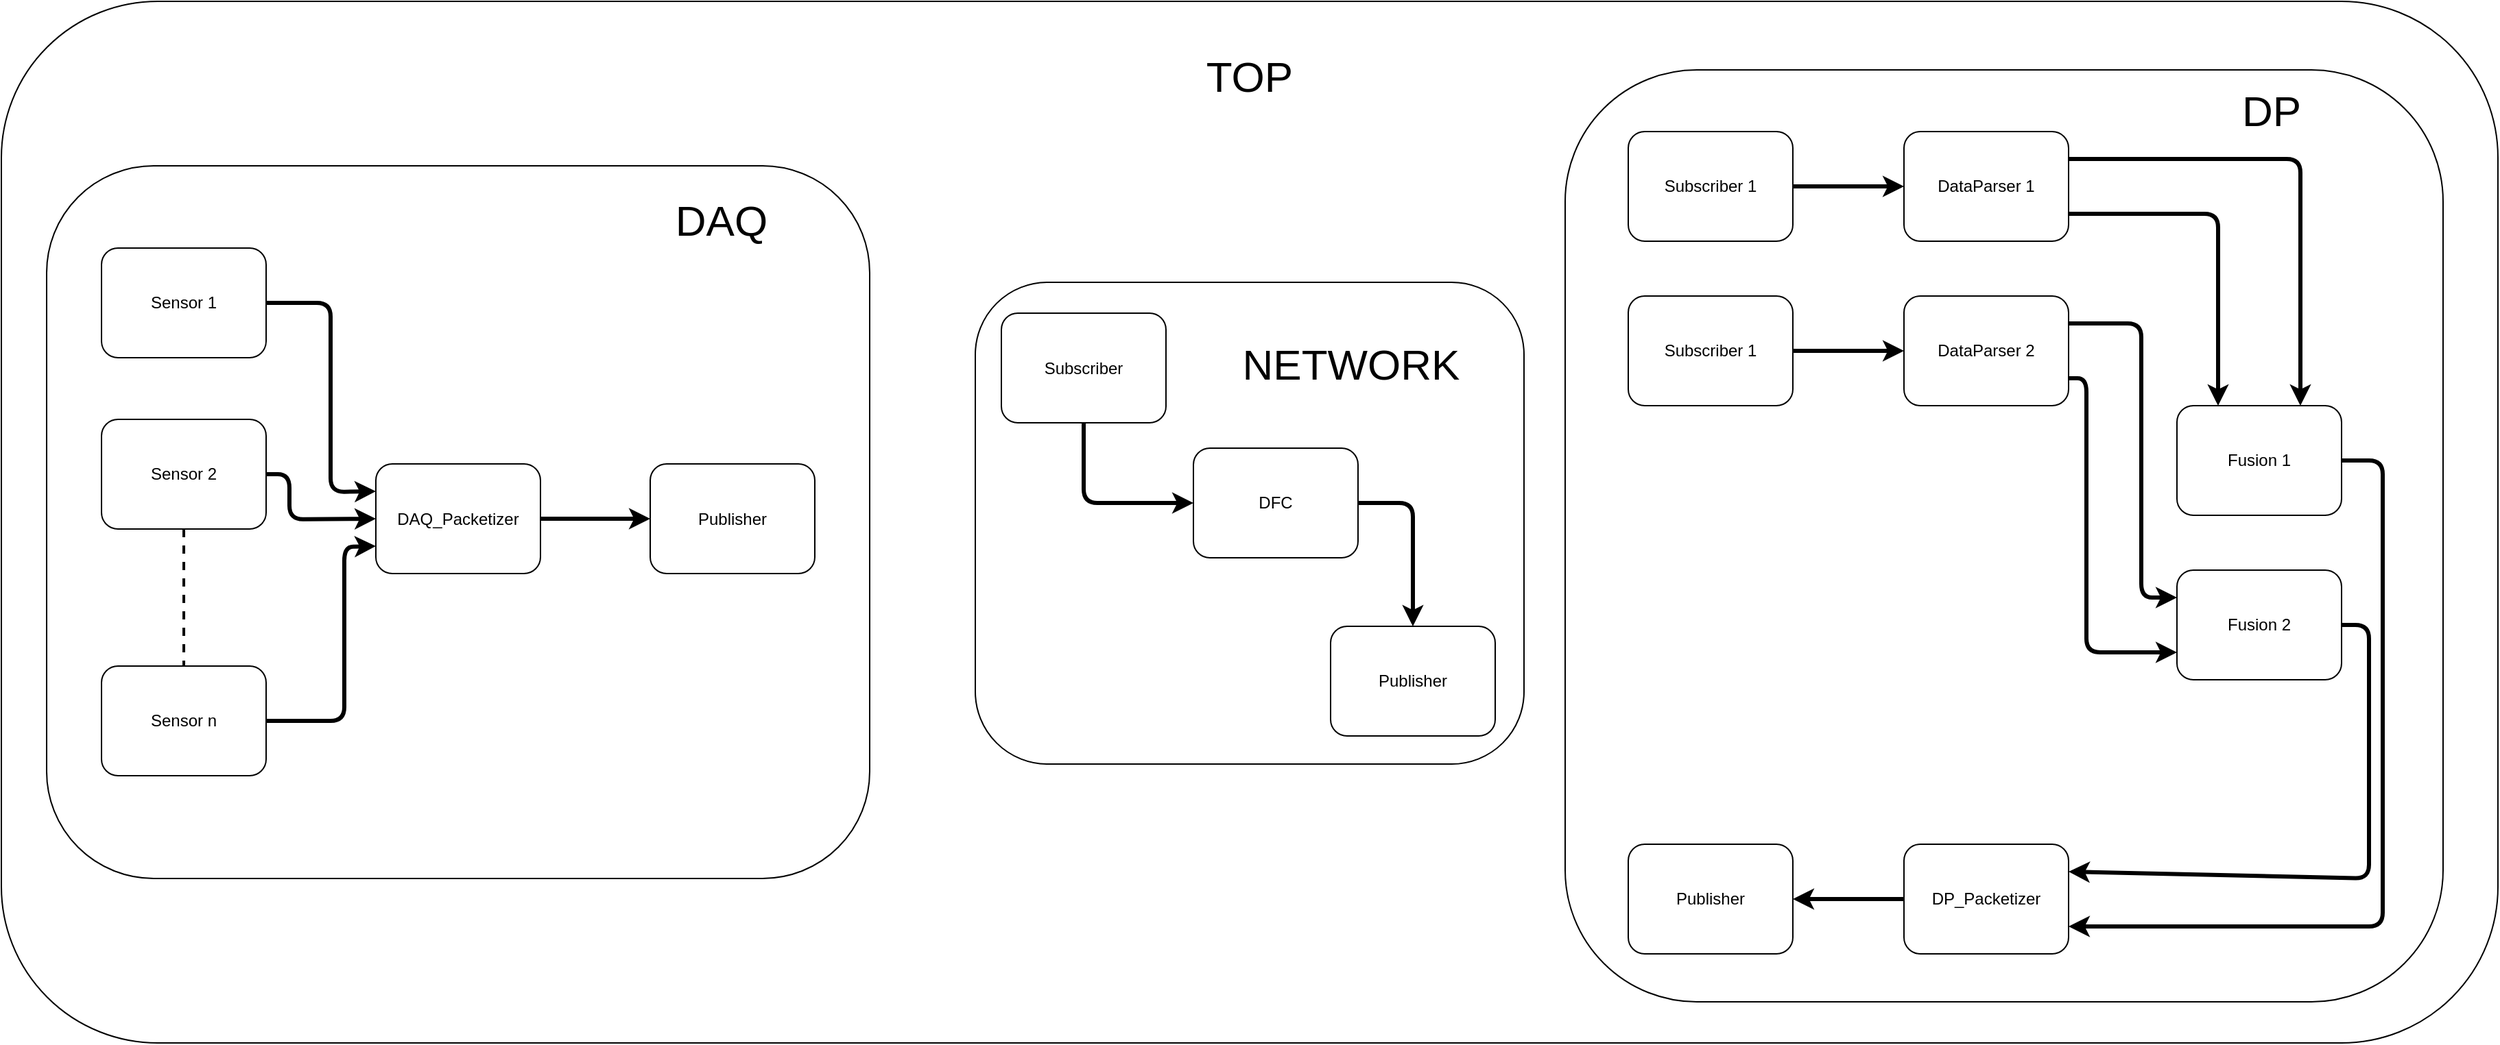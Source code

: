 <mxfile>
    <diagram id="9z0ra2DYnsXRJWLyghAh" name="Page-1">
        <mxGraphModel dx="956" dy="820" grid="1" gridSize="10" guides="1" tooltips="1" connect="1" arrows="1" fold="1" page="1" pageScale="1" pageWidth="827" pageHeight="1169" math="0" shadow="0">
            <root>
                <mxCell id="0"/>
                <mxCell id="1" parent="0"/>
                <mxCell id="55" value="" style="rounded=1;whiteSpace=wrap;html=1;strokeWidth=1;" parent="1" vertex="1">
                    <mxGeometry x="331" y="204" width="1820" height="760" as="geometry"/>
                </mxCell>
                <mxCell id="51" value="" style="rounded=1;whiteSpace=wrap;html=1;strokeWidth=1;" parent="1" vertex="1">
                    <mxGeometry x="1471" y="254" width="640" height="680" as="geometry"/>
                </mxCell>
                <mxCell id="14" value="" style="rounded=1;whiteSpace=wrap;html=1;strokeWidth=1;" parent="1" vertex="1">
                    <mxGeometry x="364" y="324" width="600" height="520" as="geometry"/>
                </mxCell>
                <mxCell id="68" style="edgeStyle=none;html=1;exitX=1;exitY=0.5;exitDx=0;exitDy=0;entryX=0;entryY=0.25;entryDx=0;entryDy=0;strokeWidth=3;" edge="1" parent="1" source="2" target="6">
                    <mxGeometry relative="1" as="geometry">
                        <Array as="points">
                            <mxPoint x="571" y="424"/>
                            <mxPoint x="571" y="562"/>
                        </Array>
                    </mxGeometry>
                </mxCell>
                <mxCell id="2" value="Sensor 1" style="rounded=1;whiteSpace=wrap;html=1;" parent="1" vertex="1">
                    <mxGeometry x="404" y="384" width="120" height="80" as="geometry"/>
                </mxCell>
                <mxCell id="70" style="edgeStyle=none;html=1;exitX=1;exitY=0.5;exitDx=0;exitDy=0;entryX=0;entryY=0.75;entryDx=0;entryDy=0;strokeWidth=3;" edge="1" parent="1" source="3" target="6">
                    <mxGeometry relative="1" as="geometry">
                        <Array as="points">
                            <mxPoint x="581" y="729"/>
                            <mxPoint x="581" y="602"/>
                        </Array>
                    </mxGeometry>
                </mxCell>
                <mxCell id="3" value="Sensor n" style="rounded=1;whiteSpace=wrap;html=1;strokeWidth=1;" parent="1" vertex="1">
                    <mxGeometry x="404" y="689" width="120" height="80" as="geometry"/>
                </mxCell>
                <mxCell id="13" value="" style="edgeStyle=none;html=1;strokeWidth=3;" parent="1" source="6" target="7" edge="1">
                    <mxGeometry relative="1" as="geometry"/>
                </mxCell>
                <mxCell id="6" value="DAQ_Packetizer" style="rounded=1;whiteSpace=wrap;html=1;" parent="1" vertex="1">
                    <mxGeometry x="604" y="541.5" width="120" height="80" as="geometry"/>
                </mxCell>
                <mxCell id="7" value="Publisher" style="rounded=1;whiteSpace=wrap;html=1;" parent="1" vertex="1">
                    <mxGeometry x="804" y="541.5" width="120" height="80" as="geometry"/>
                </mxCell>
                <mxCell id="85" value="" style="edgeStyle=none;html=1;strokeWidth=3;" edge="1" parent="1" source="16" target="19">
                    <mxGeometry relative="1" as="geometry"/>
                </mxCell>
                <mxCell id="16" value="Subscriber 1" style="rounded=1;whiteSpace=wrap;html=1;strokeWidth=1;" parent="1" vertex="1">
                    <mxGeometry x="1517" y="299" width="120" height="80" as="geometry"/>
                </mxCell>
                <mxCell id="43" style="edgeStyle=none;html=1;exitX=1;exitY=0.75;exitDx=0;exitDy=0;strokeWidth=3;entryX=0.25;entryY=0;entryDx=0;entryDy=0;" parent="1" source="19" target="28" edge="1">
                    <mxGeometry relative="1" as="geometry">
                        <Array as="points">
                            <mxPoint x="1947" y="359"/>
                        </Array>
                    </mxGeometry>
                </mxCell>
                <mxCell id="44" style="edgeStyle=none;html=1;exitX=1;exitY=0.25;exitDx=0;exitDy=0;entryX=0.75;entryY=0;entryDx=0;entryDy=0;strokeWidth=3;" parent="1" source="19" target="28" edge="1">
                    <mxGeometry relative="1" as="geometry">
                        <Array as="points">
                            <mxPoint x="2007" y="319"/>
                        </Array>
                    </mxGeometry>
                </mxCell>
                <mxCell id="19" value="DataParser 1" style="rounded=1;whiteSpace=wrap;html=1;strokeWidth=1;" parent="1" vertex="1">
                    <mxGeometry x="1718" y="299" width="120" height="80" as="geometry"/>
                </mxCell>
                <mxCell id="48" style="edgeStyle=none;html=1;exitX=1;exitY=0.25;exitDx=0;exitDy=0;entryX=0;entryY=0.25;entryDx=0;entryDy=0;strokeWidth=3;" parent="1" source="20" target="29" edge="1">
                    <mxGeometry relative="1" as="geometry">
                        <Array as="points">
                            <mxPoint x="1891" y="439"/>
                            <mxPoint x="1891" y="639"/>
                        </Array>
                    </mxGeometry>
                </mxCell>
                <mxCell id="49" style="edgeStyle=none;html=1;exitX=1;exitY=0.75;exitDx=0;exitDy=0;entryX=0;entryY=0.75;entryDx=0;entryDy=0;strokeWidth=3;" parent="1" source="20" target="29" edge="1">
                    <mxGeometry relative="1" as="geometry">
                        <Array as="points">
                            <mxPoint x="1851" y="479"/>
                            <mxPoint x="1851" y="679"/>
                        </Array>
                    </mxGeometry>
                </mxCell>
                <mxCell id="20" value="DataParser 2" style="rounded=1;whiteSpace=wrap;html=1;strokeWidth=1;" parent="1" vertex="1">
                    <mxGeometry x="1718" y="419" width="120" height="80" as="geometry"/>
                </mxCell>
                <mxCell id="25" value="Publisher" style="rounded=1;whiteSpace=wrap;html=1;strokeWidth=1;" parent="1" vertex="1">
                    <mxGeometry x="1517" y="819" width="120" height="80" as="geometry"/>
                </mxCell>
                <mxCell id="40" value="" style="edgeStyle=none;html=1;strokeWidth=3;" parent="1" source="26" target="25" edge="1">
                    <mxGeometry relative="1" as="geometry"/>
                </mxCell>
                <mxCell id="26" value="DP_Packetizer" style="rounded=1;whiteSpace=wrap;html=1;strokeWidth=1;" parent="1" vertex="1">
                    <mxGeometry x="1718" y="819" width="120" height="80" as="geometry"/>
                </mxCell>
                <mxCell id="37" style="edgeStyle=none;html=1;exitX=1;exitY=0.5;exitDx=0;exitDy=0;entryX=1;entryY=0.75;entryDx=0;entryDy=0;strokeWidth=3;" parent="1" source="28" target="26" edge="1">
                    <mxGeometry relative="1" as="geometry">
                        <Array as="points">
                            <mxPoint x="2067" y="539"/>
                            <mxPoint x="2067" y="879"/>
                        </Array>
                    </mxGeometry>
                </mxCell>
                <mxCell id="28" value="Fusion 1" style="rounded=1;whiteSpace=wrap;html=1;strokeWidth=1;" parent="1" vertex="1">
                    <mxGeometry x="1917" y="499" width="120" height="80" as="geometry"/>
                </mxCell>
                <mxCell id="38" style="edgeStyle=none;html=1;exitX=1;exitY=0.5;exitDx=0;exitDy=0;entryX=1;entryY=0.25;entryDx=0;entryDy=0;strokeWidth=3;" parent="1" source="29" target="26" edge="1">
                    <mxGeometry relative="1" as="geometry">
                        <Array as="points">
                            <mxPoint x="2057" y="659"/>
                            <mxPoint x="2057" y="844"/>
                        </Array>
                    </mxGeometry>
                </mxCell>
                <mxCell id="29" value="Fusion 2" style="rounded=1;whiteSpace=wrap;html=1;strokeWidth=1;" parent="1" vertex="1">
                    <mxGeometry x="1917" y="619" width="120" height="80" as="geometry"/>
                </mxCell>
                <mxCell id="53" value="" style="rounded=1;whiteSpace=wrap;html=1;strokeWidth=1;" parent="1" vertex="1">
                    <mxGeometry x="1041" y="409" width="400" height="351.5" as="geometry"/>
                </mxCell>
                <mxCell id="56" value="TOP" style="text;html=1;strokeColor=none;fillColor=none;align=center;verticalAlign=middle;whiteSpace=wrap;rounded=0;fontSize=31;" parent="1" vertex="1">
                    <mxGeometry x="1146" y="219" width="190" height="80" as="geometry"/>
                </mxCell>
                <mxCell id="57" value="DAQ" style="text;html=1;strokeColor=none;fillColor=none;align=center;verticalAlign=middle;whiteSpace=wrap;rounded=0;fontSize=31;" parent="1" vertex="1">
                    <mxGeometry x="761" y="324" width="190" height="80" as="geometry"/>
                </mxCell>
                <mxCell id="58" value="DP" style="text;html=1;strokeColor=none;fillColor=none;align=center;verticalAlign=middle;whiteSpace=wrap;rounded=0;fontSize=31;" parent="1" vertex="1">
                    <mxGeometry x="1891" y="244" width="190" height="80" as="geometry"/>
                </mxCell>
                <mxCell id="69" style="edgeStyle=none;html=1;exitX=1;exitY=0.5;exitDx=0;exitDy=0;entryX=0;entryY=0.5;entryDx=0;entryDy=0;strokeWidth=3;" edge="1" parent="1" source="67" target="6">
                    <mxGeometry relative="1" as="geometry">
                        <Array as="points">
                            <mxPoint x="541" y="549"/>
                            <mxPoint x="541" y="582"/>
                        </Array>
                    </mxGeometry>
                </mxCell>
                <mxCell id="87" value="" style="edgeStyle=none;html=1;dashed=1;endArrow=none;endFill=0;strokeWidth=2;" edge="1" parent="1" source="67" target="3">
                    <mxGeometry relative="1" as="geometry"/>
                </mxCell>
                <mxCell id="67" value="Sensor 2" style="rounded=1;whiteSpace=wrap;html=1;" vertex="1" parent="1">
                    <mxGeometry x="404" y="509" width="120" height="80" as="geometry"/>
                </mxCell>
                <mxCell id="86" style="edgeStyle=none;html=1;exitX=0.5;exitY=1;exitDx=0;exitDy=0;entryX=0;entryY=0.5;entryDx=0;entryDy=0;strokeWidth=3;" edge="1" parent="1" source="75" target="78">
                    <mxGeometry relative="1" as="geometry">
                        <Array as="points">
                            <mxPoint x="1120" y="570"/>
                        </Array>
                    </mxGeometry>
                </mxCell>
                <mxCell id="75" value="Subscriber" style="rounded=1;whiteSpace=wrap;html=1;strokeWidth=1;" vertex="1" parent="1">
                    <mxGeometry x="1060" y="431.5" width="120" height="80" as="geometry"/>
                </mxCell>
                <mxCell id="76" value="Publisher" style="rounded=1;whiteSpace=wrap;html=1;strokeWidth=1;" vertex="1" parent="1">
                    <mxGeometry x="1300" y="660" width="120" height="80" as="geometry"/>
                </mxCell>
                <mxCell id="77" value="NETWORK" style="text;html=1;strokeColor=none;fillColor=none;align=center;verticalAlign=middle;whiteSpace=wrap;rounded=0;fontSize=31;" vertex="1" parent="1">
                    <mxGeometry x="1220" y="429" width="190" height="80" as="geometry"/>
                </mxCell>
                <mxCell id="81" style="edgeStyle=none;html=1;exitX=1;exitY=0.5;exitDx=0;exitDy=0;entryX=0.5;entryY=0;entryDx=0;entryDy=0;strokeWidth=3;" edge="1" parent="1" source="78" target="76">
                    <mxGeometry relative="1" as="geometry">
                        <Array as="points">
                            <mxPoint x="1360" y="570"/>
                        </Array>
                    </mxGeometry>
                </mxCell>
                <mxCell id="78" value="DFC" style="rounded=1;whiteSpace=wrap;html=1;strokeWidth=1;" vertex="1" parent="1">
                    <mxGeometry x="1200" y="530" width="120" height="80" as="geometry"/>
                </mxCell>
                <mxCell id="84" value="" style="edgeStyle=none;html=1;strokeWidth=3;" edge="1" parent="1" source="83" target="20">
                    <mxGeometry relative="1" as="geometry"/>
                </mxCell>
                <mxCell id="83" value="Subscriber 1" style="rounded=1;whiteSpace=wrap;html=1;strokeWidth=1;" vertex="1" parent="1">
                    <mxGeometry x="1517" y="419" width="120" height="80" as="geometry"/>
                </mxCell>
            </root>
        </mxGraphModel>
    </diagram>
</mxfile>